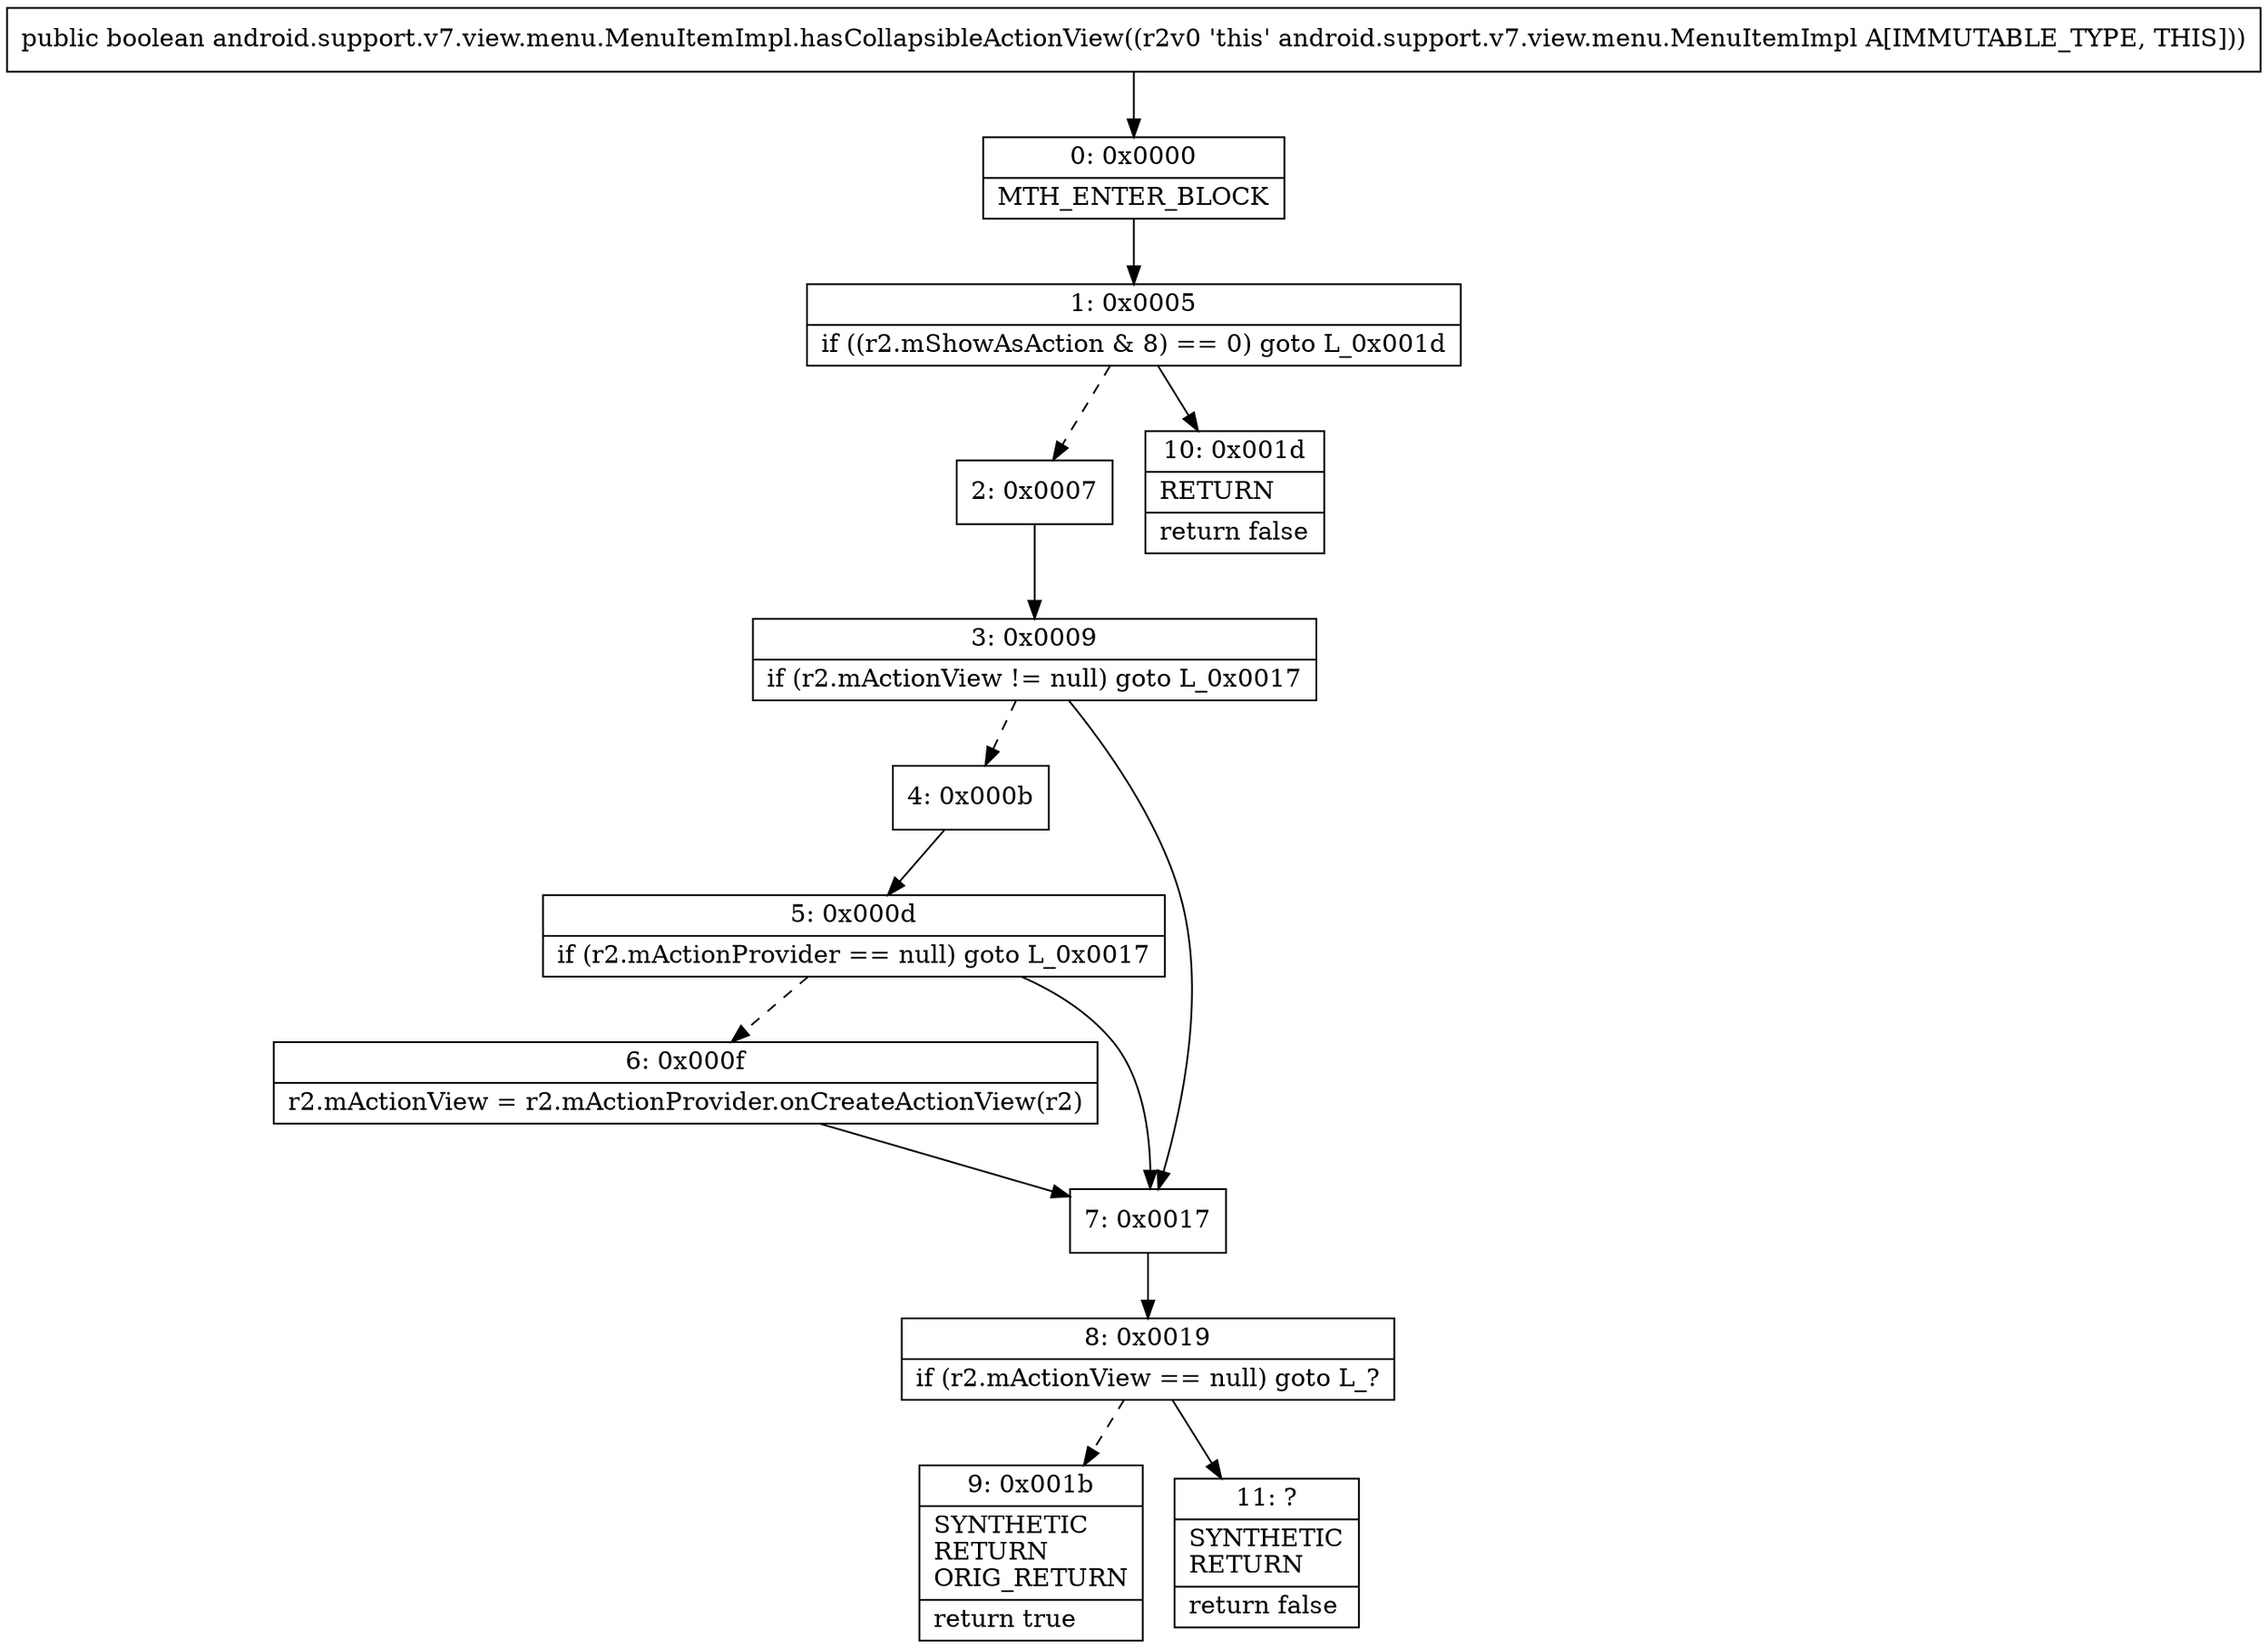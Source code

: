 digraph "CFG forandroid.support.v7.view.menu.MenuItemImpl.hasCollapsibleActionView()Z" {
Node_0 [shape=record,label="{0\:\ 0x0000|MTH_ENTER_BLOCK\l}"];
Node_1 [shape=record,label="{1\:\ 0x0005|if ((r2.mShowAsAction & 8) == 0) goto L_0x001d\l}"];
Node_2 [shape=record,label="{2\:\ 0x0007}"];
Node_3 [shape=record,label="{3\:\ 0x0009|if (r2.mActionView != null) goto L_0x0017\l}"];
Node_4 [shape=record,label="{4\:\ 0x000b}"];
Node_5 [shape=record,label="{5\:\ 0x000d|if (r2.mActionProvider == null) goto L_0x0017\l}"];
Node_6 [shape=record,label="{6\:\ 0x000f|r2.mActionView = r2.mActionProvider.onCreateActionView(r2)\l}"];
Node_7 [shape=record,label="{7\:\ 0x0017}"];
Node_8 [shape=record,label="{8\:\ 0x0019|if (r2.mActionView == null) goto L_?\l}"];
Node_9 [shape=record,label="{9\:\ 0x001b|SYNTHETIC\lRETURN\lORIG_RETURN\l|return true\l}"];
Node_10 [shape=record,label="{10\:\ 0x001d|RETURN\l|return false\l}"];
Node_11 [shape=record,label="{11\:\ ?|SYNTHETIC\lRETURN\l|return false\l}"];
MethodNode[shape=record,label="{public boolean android.support.v7.view.menu.MenuItemImpl.hasCollapsibleActionView((r2v0 'this' android.support.v7.view.menu.MenuItemImpl A[IMMUTABLE_TYPE, THIS])) }"];
MethodNode -> Node_0;
Node_0 -> Node_1;
Node_1 -> Node_2[style=dashed];
Node_1 -> Node_10;
Node_2 -> Node_3;
Node_3 -> Node_4[style=dashed];
Node_3 -> Node_7;
Node_4 -> Node_5;
Node_5 -> Node_6[style=dashed];
Node_5 -> Node_7;
Node_6 -> Node_7;
Node_7 -> Node_8;
Node_8 -> Node_9[style=dashed];
Node_8 -> Node_11;
}

